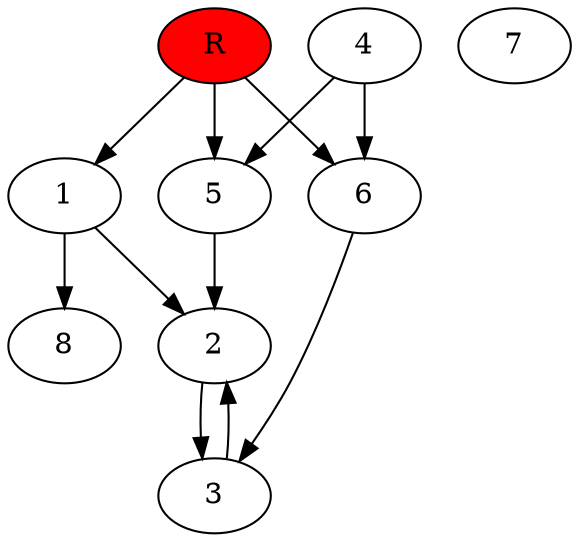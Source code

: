 digraph prb10962 {
	1
	2
	3
	4
	5
	6
	7
	8
	R [fillcolor="#ff0000" style=filled]
	1 -> 2
	1 -> 8
	2 -> 3
	3 -> 2
	4 -> 5
	4 -> 6
	5 -> 2
	6 -> 3
	R -> 1
	R -> 5
	R -> 6
}
